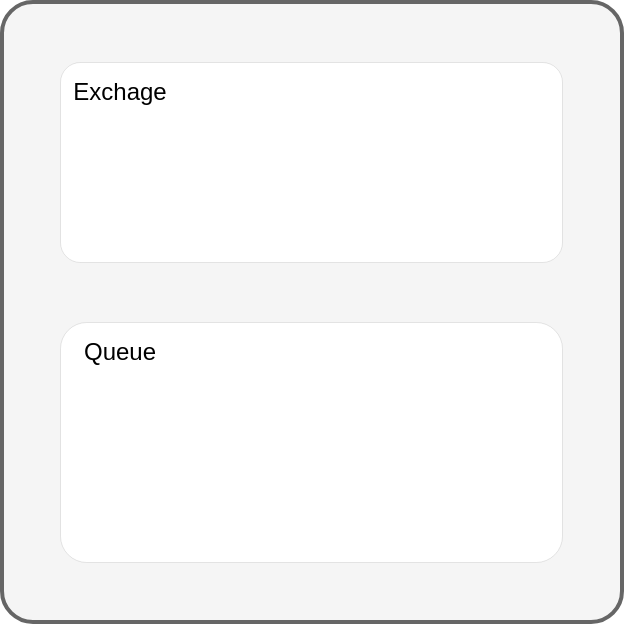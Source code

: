 <mxfile version="19.0.3" type="github">
  <diagram id="me2hgxYZskSEQqcRje0y" name="Page-1">
    <mxGraphModel dx="1200" dy="757" grid="1" gridSize="10" guides="1" tooltips="1" connect="1" arrows="1" fold="1" page="1" pageScale="1" pageWidth="827" pageHeight="1169" math="0" shadow="0">
      <root>
        <mxCell id="0" />
        <mxCell id="1" parent="0" />
        <mxCell id="KYdz_cvS0K315jwVS6KN-1" value="" style="rounded=1;whiteSpace=wrap;html=1;arcSize=5;strokeWidth=2;fillColor=#f5f5f5;fontColor=#333333;strokeColor=#666666;" vertex="1" parent="1">
          <mxGeometry x="290" y="290" width="310" height="310" as="geometry" />
        </mxCell>
        <mxCell id="KYdz_cvS0K315jwVS6KN-2" value="" style="rounded=1;whiteSpace=wrap;html=1;strokeWidth=0;arcSize=10;" vertex="1" parent="1">
          <mxGeometry x="319" y="320" width="251" height="100" as="geometry" />
        </mxCell>
        <mxCell id="KYdz_cvS0K315jwVS6KN-3" value="" style="rounded=1;whiteSpace=wrap;html=1;strokeWidth=0;arcSize=11;" vertex="1" parent="1">
          <mxGeometry x="319" y="450" width="251" height="120" as="geometry" />
        </mxCell>
        <mxCell id="KYdz_cvS0K315jwVS6KN-5" value="Queue" style="text;html=1;strokeColor=none;fillColor=none;align=center;verticalAlign=middle;whiteSpace=wrap;rounded=0;" vertex="1" parent="1">
          <mxGeometry x="319" y="450" width="60" height="30" as="geometry" />
        </mxCell>
        <mxCell id="KYdz_cvS0K315jwVS6KN-6" value="Exchage" style="text;html=1;strokeColor=none;fillColor=none;align=center;verticalAlign=middle;whiteSpace=wrap;rounded=0;" vertex="1" parent="1">
          <mxGeometry x="319" y="320" width="60" height="30" as="geometry" />
        </mxCell>
      </root>
    </mxGraphModel>
  </diagram>
</mxfile>

